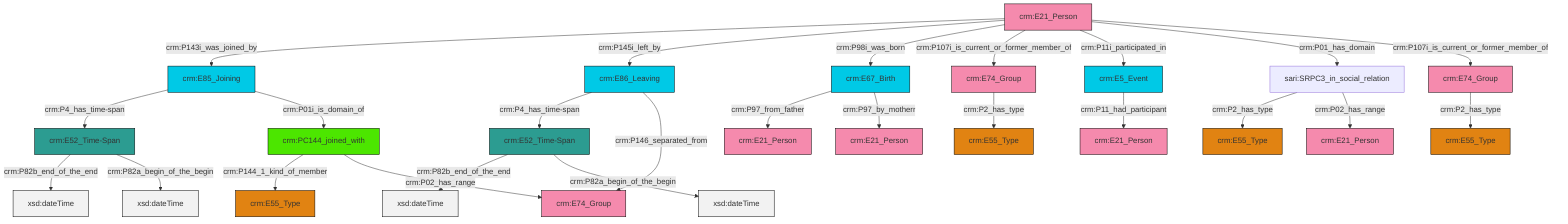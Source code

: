 graph TD
classDef Literal fill:#f2f2f2,stroke:#000000;
classDef CRM_Entity fill:#FFFFFF,stroke:#000000;
classDef Temporal_Entity fill:#00C9E6, stroke:#000000;
classDef Type fill:#E18312, stroke:#000000;
classDef Time-Span fill:#2C9C91, stroke:#000000;
classDef Appellation fill:#FFEB7F, stroke:#000000;
classDef Place fill:#008836, stroke:#000000;
classDef Persistent_Item fill:#B266B2, stroke:#000000;
classDef Conceptual_Object fill:#FFD700, stroke:#000000;
classDef Physical_Thing fill:#D2B48C, stroke:#000000;
classDef Actor fill:#f58aad, stroke:#000000;
classDef PC_Classes fill:#4ce600, stroke:#000000;
classDef Multi fill:#cccccc,stroke:#000000;

4["crm:E86_Leaving"]:::Temporal_Entity -->|crm:P4_has_time-span| 5["crm:E52_Time-Span"]:::Time-Span
6["crm:E67_Birth"]:::Temporal_Entity -->|crm:P97_from_father| 7["crm:E21_Person"]:::Actor
2["crm:E21_Person"]:::Actor -->|crm:P143i_was_joined_by| 8["crm:E85_Joining"]:::Temporal_Entity
11["crm:E52_Time-Span"]:::Time-Span -->|crm:P82b_end_of_the_end| 12[xsd:dateTime]:::Literal
8["crm:E85_Joining"]:::Temporal_Entity -->|crm:P4_has_time-span| 11["crm:E52_Time-Span"]:::Time-Span
11["crm:E52_Time-Span"]:::Time-Span -->|crm:P82a_begin_of_the_begin| 23[xsd:dateTime]:::Literal
24["crm:E74_Group"]:::Actor -->|crm:P2_has_type| 21["crm:E55_Type"]:::Type
5["crm:E52_Time-Span"]:::Time-Span -->|crm:P82b_end_of_the_end| 27[xsd:dateTime]:::Literal
19["crm:E74_Group"]:::Actor -->|crm:P2_has_type| 0["crm:E55_Type"]:::Type
2["crm:E21_Person"]:::Actor -->|crm:P145i_left_by| 4["crm:E86_Leaving"]:::Temporal_Entity
2["crm:E21_Person"]:::Actor -->|crm:P98i_was_born| 6["crm:E67_Birth"]:::Temporal_Entity
5["crm:E52_Time-Span"]:::Time-Span -->|crm:P82a_begin_of_the_begin| 32[xsd:dateTime]:::Literal
30["crm:PC144_joined_with"]:::PC_Classes -->|crm:P144_1_kind_of_member| 34["crm:E55_Type"]:::Type
2["crm:E21_Person"]:::Actor -->|crm:P107i_is_current_or_former_member_of| 24["crm:E74_Group"]:::Actor
2["crm:E21_Person"]:::Actor -->|crm:P11i_participated_in| 13["crm:E5_Event"]:::Temporal_Entity
30["crm:PC144_joined_with"]:::PC_Classes -->|crm:P02_has_range| 28["crm:E74_Group"]:::Actor
35["sari:SRPC3_in_social_relation"]:::Default -->|crm:P2_has_type| 36["crm:E55_Type"]:::Type
2["crm:E21_Person"]:::Actor -->|crm:P01_has_domain| 35["sari:SRPC3_in_social_relation"]:::Default
2["crm:E21_Person"]:::Actor -->|crm:P107i_is_current_or_former_member_of| 19["crm:E74_Group"]:::Actor
8["crm:E85_Joining"]:::Temporal_Entity -->|crm:P01i_is_domain_of| 30["crm:PC144_joined_with"]:::PC_Classes
4["crm:E86_Leaving"]:::Temporal_Entity -->|crm:P146_separated_from| 28["crm:E74_Group"]:::Actor
6["crm:E67_Birth"]:::Temporal_Entity -->|crm:P97_by_motherr| 9["crm:E21_Person"]:::Actor
13["crm:E5_Event"]:::Temporal_Entity -->|crm:P11_had_participant| 16["crm:E21_Person"]:::Actor
35["sari:SRPC3_in_social_relation"]:::Default -->|crm:P02_has_range| 25["crm:E21_Person"]:::Actor